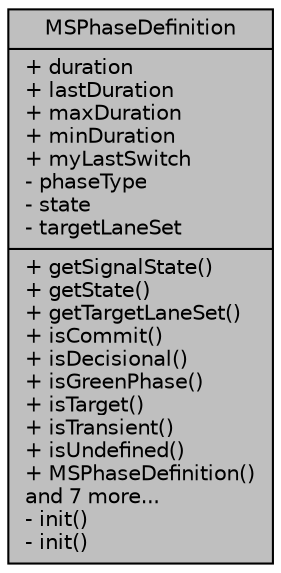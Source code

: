 digraph "MSPhaseDefinition"
{
  edge [fontname="Helvetica",fontsize="10",labelfontname="Helvetica",labelfontsize="10"];
  node [fontname="Helvetica",fontsize="10",shape=record];
  Node1 [label="{MSPhaseDefinition\n|+ duration\l+ lastDuration\l+ maxDuration\l+ minDuration\l+ myLastSwitch\l- phaseType\l- state\l- targetLaneSet\l|+ getSignalState()\l+ getState()\l+ getTargetLaneSet()\l+ isCommit()\l+ isDecisional()\l+ isGreenPhase()\l+ isTarget()\l+ isTransient()\l+ isUndefined()\l+ MSPhaseDefinition()\land 7 more...\l- init()\l- init()\l}",height=0.2,width=0.4,color="black", fillcolor="grey75", style="filled", fontcolor="black"];
}
